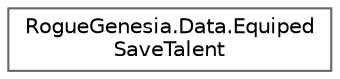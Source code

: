 digraph "Graphical Class Hierarchy"
{
 // LATEX_PDF_SIZE
  bgcolor="transparent";
  edge [fontname=Helvetica,fontsize=10,labelfontname=Helvetica,labelfontsize=10];
  node [fontname=Helvetica,fontsize=10,shape=box,height=0.2,width=0.4];
  rankdir="LR";
  Node0 [label="RogueGenesia.Data.Equiped\lSaveTalent",height=0.2,width=0.4,color="grey40", fillcolor="white", style="filled",URL="$class_rogue_genesia_1_1_data_1_1_equiped_save_talent.html",tooltip=" "];
}
